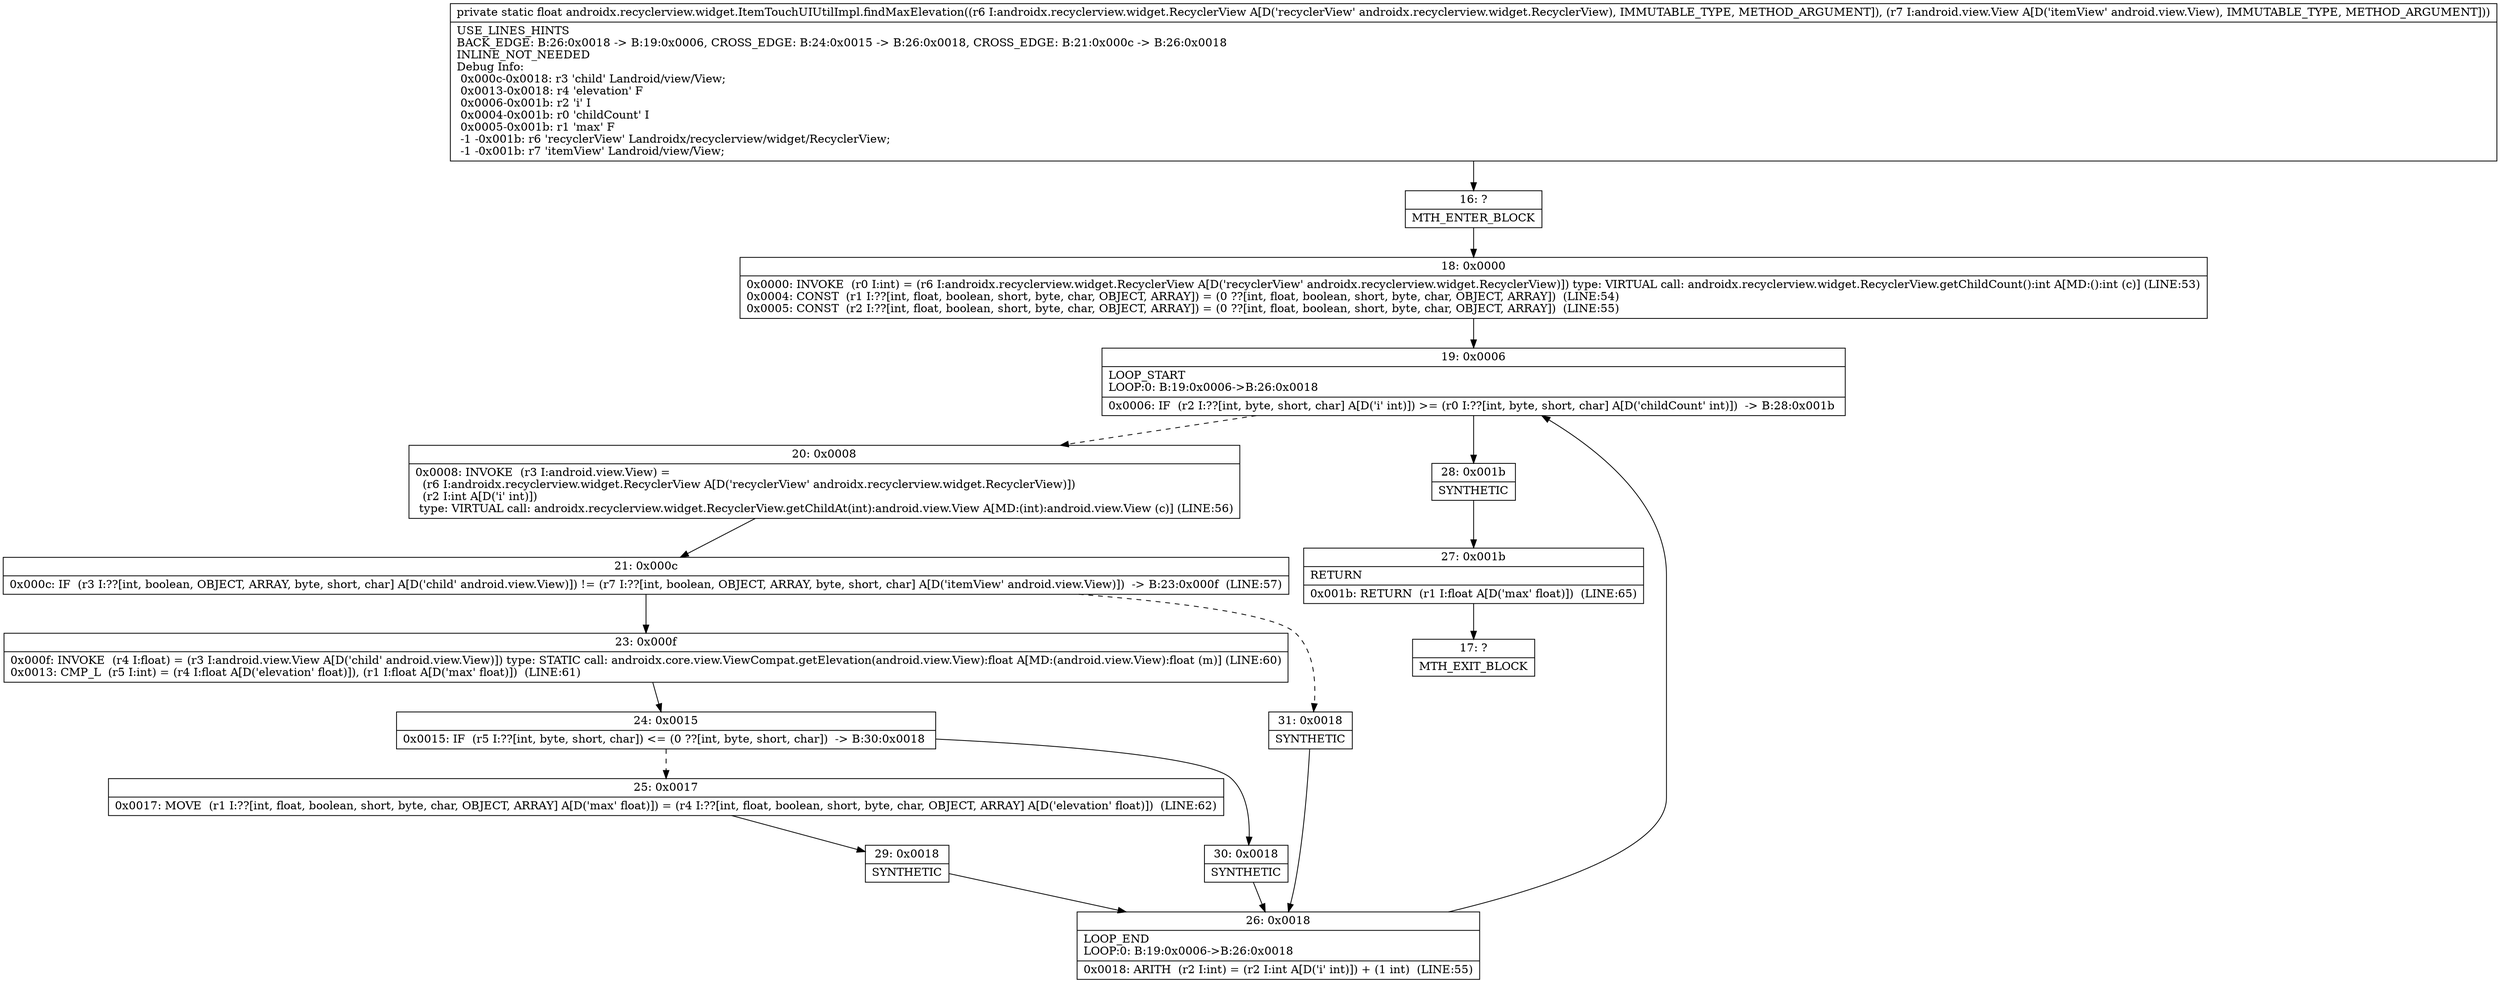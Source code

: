 digraph "CFG forandroidx.recyclerview.widget.ItemTouchUIUtilImpl.findMaxElevation(Landroidx\/recyclerview\/widget\/RecyclerView;Landroid\/view\/View;)F" {
Node_16 [shape=record,label="{16\:\ ?|MTH_ENTER_BLOCK\l}"];
Node_18 [shape=record,label="{18\:\ 0x0000|0x0000: INVOKE  (r0 I:int) = (r6 I:androidx.recyclerview.widget.RecyclerView A[D('recyclerView' androidx.recyclerview.widget.RecyclerView)]) type: VIRTUAL call: androidx.recyclerview.widget.RecyclerView.getChildCount():int A[MD:():int (c)] (LINE:53)\l0x0004: CONST  (r1 I:??[int, float, boolean, short, byte, char, OBJECT, ARRAY]) = (0 ??[int, float, boolean, short, byte, char, OBJECT, ARRAY])  (LINE:54)\l0x0005: CONST  (r2 I:??[int, float, boolean, short, byte, char, OBJECT, ARRAY]) = (0 ??[int, float, boolean, short, byte, char, OBJECT, ARRAY])  (LINE:55)\l}"];
Node_19 [shape=record,label="{19\:\ 0x0006|LOOP_START\lLOOP:0: B:19:0x0006\-\>B:26:0x0018\l|0x0006: IF  (r2 I:??[int, byte, short, char] A[D('i' int)]) \>= (r0 I:??[int, byte, short, char] A[D('childCount' int)])  \-\> B:28:0x001b \l}"];
Node_20 [shape=record,label="{20\:\ 0x0008|0x0008: INVOKE  (r3 I:android.view.View) = \l  (r6 I:androidx.recyclerview.widget.RecyclerView A[D('recyclerView' androidx.recyclerview.widget.RecyclerView)])\l  (r2 I:int A[D('i' int)])\l type: VIRTUAL call: androidx.recyclerview.widget.RecyclerView.getChildAt(int):android.view.View A[MD:(int):android.view.View (c)] (LINE:56)\l}"];
Node_21 [shape=record,label="{21\:\ 0x000c|0x000c: IF  (r3 I:??[int, boolean, OBJECT, ARRAY, byte, short, char] A[D('child' android.view.View)]) != (r7 I:??[int, boolean, OBJECT, ARRAY, byte, short, char] A[D('itemView' android.view.View)])  \-\> B:23:0x000f  (LINE:57)\l}"];
Node_23 [shape=record,label="{23\:\ 0x000f|0x000f: INVOKE  (r4 I:float) = (r3 I:android.view.View A[D('child' android.view.View)]) type: STATIC call: androidx.core.view.ViewCompat.getElevation(android.view.View):float A[MD:(android.view.View):float (m)] (LINE:60)\l0x0013: CMP_L  (r5 I:int) = (r4 I:float A[D('elevation' float)]), (r1 I:float A[D('max' float)])  (LINE:61)\l}"];
Node_24 [shape=record,label="{24\:\ 0x0015|0x0015: IF  (r5 I:??[int, byte, short, char]) \<= (0 ??[int, byte, short, char])  \-\> B:30:0x0018 \l}"];
Node_25 [shape=record,label="{25\:\ 0x0017|0x0017: MOVE  (r1 I:??[int, float, boolean, short, byte, char, OBJECT, ARRAY] A[D('max' float)]) = (r4 I:??[int, float, boolean, short, byte, char, OBJECT, ARRAY] A[D('elevation' float)])  (LINE:62)\l}"];
Node_29 [shape=record,label="{29\:\ 0x0018|SYNTHETIC\l}"];
Node_26 [shape=record,label="{26\:\ 0x0018|LOOP_END\lLOOP:0: B:19:0x0006\-\>B:26:0x0018\l|0x0018: ARITH  (r2 I:int) = (r2 I:int A[D('i' int)]) + (1 int)  (LINE:55)\l}"];
Node_30 [shape=record,label="{30\:\ 0x0018|SYNTHETIC\l}"];
Node_31 [shape=record,label="{31\:\ 0x0018|SYNTHETIC\l}"];
Node_28 [shape=record,label="{28\:\ 0x001b|SYNTHETIC\l}"];
Node_27 [shape=record,label="{27\:\ 0x001b|RETURN\l|0x001b: RETURN  (r1 I:float A[D('max' float)])  (LINE:65)\l}"];
Node_17 [shape=record,label="{17\:\ ?|MTH_EXIT_BLOCK\l}"];
MethodNode[shape=record,label="{private static float androidx.recyclerview.widget.ItemTouchUIUtilImpl.findMaxElevation((r6 I:androidx.recyclerview.widget.RecyclerView A[D('recyclerView' androidx.recyclerview.widget.RecyclerView), IMMUTABLE_TYPE, METHOD_ARGUMENT]), (r7 I:android.view.View A[D('itemView' android.view.View), IMMUTABLE_TYPE, METHOD_ARGUMENT]))  | USE_LINES_HINTS\lBACK_EDGE: B:26:0x0018 \-\> B:19:0x0006, CROSS_EDGE: B:24:0x0015 \-\> B:26:0x0018, CROSS_EDGE: B:21:0x000c \-\> B:26:0x0018\lINLINE_NOT_NEEDED\lDebug Info:\l  0x000c\-0x0018: r3 'child' Landroid\/view\/View;\l  0x0013\-0x0018: r4 'elevation' F\l  0x0006\-0x001b: r2 'i' I\l  0x0004\-0x001b: r0 'childCount' I\l  0x0005\-0x001b: r1 'max' F\l  \-1 \-0x001b: r6 'recyclerView' Landroidx\/recyclerview\/widget\/RecyclerView;\l  \-1 \-0x001b: r7 'itemView' Landroid\/view\/View;\l}"];
MethodNode -> Node_16;Node_16 -> Node_18;
Node_18 -> Node_19;
Node_19 -> Node_20[style=dashed];
Node_19 -> Node_28;
Node_20 -> Node_21;
Node_21 -> Node_23;
Node_21 -> Node_31[style=dashed];
Node_23 -> Node_24;
Node_24 -> Node_25[style=dashed];
Node_24 -> Node_30;
Node_25 -> Node_29;
Node_29 -> Node_26;
Node_26 -> Node_19;
Node_30 -> Node_26;
Node_31 -> Node_26;
Node_28 -> Node_27;
Node_27 -> Node_17;
}

